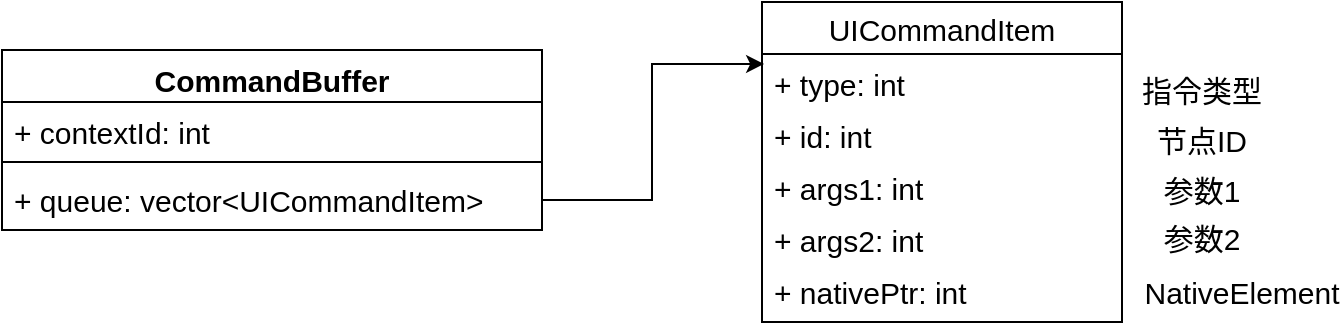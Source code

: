 <mxfile version="14.6.13" type="github">
  <diagram id="5E_1-99GvZmwBbytE_UO" name="Page-1">
    <mxGraphModel dx="2066" dy="1074" grid="1" gridSize="10" guides="1" tooltips="1" connect="1" arrows="1" fold="1" page="1" pageScale="1" pageWidth="827" pageHeight="1169" math="0" shadow="0">
      <root>
        <mxCell id="0" />
        <mxCell id="1" parent="0" />
        <mxCell id="su3lE-A8hcXfwo6Tm22n-1" value="CommandBuffer" style="swimlane;fontStyle=1;align=center;verticalAlign=top;childLayout=stackLayout;horizontal=1;startSize=26;horizontalStack=0;resizeParent=1;resizeParentMax=0;resizeLast=0;collapsible=1;marginBottom=0;fontSize=15;" vertex="1" parent="1">
          <mxGeometry x="120" y="150" width="270" height="90" as="geometry">
            <mxRectangle x="120" y="150" width="130" height="26" as="alternateBounds" />
          </mxGeometry>
        </mxCell>
        <mxCell id="su3lE-A8hcXfwo6Tm22n-2" value="+ contextId: int" style="text;strokeColor=none;fillColor=none;align=left;verticalAlign=top;spacingLeft=4;spacingRight=4;overflow=hidden;rotatable=0;points=[[0,0.5],[1,0.5]];portConstraint=eastwest;fontSize=15;" vertex="1" parent="su3lE-A8hcXfwo6Tm22n-1">
          <mxGeometry y="26" width="270" height="26" as="geometry" />
        </mxCell>
        <mxCell id="su3lE-A8hcXfwo6Tm22n-3" value="" style="line;strokeWidth=1;fillColor=none;align=left;verticalAlign=middle;spacingTop=-1;spacingLeft=3;spacingRight=3;rotatable=0;labelPosition=right;points=[];portConstraint=eastwest;fontSize=15;" vertex="1" parent="su3lE-A8hcXfwo6Tm22n-1">
          <mxGeometry y="52" width="270" height="8" as="geometry" />
        </mxCell>
        <mxCell id="su3lE-A8hcXfwo6Tm22n-10" value="+ queue: vector&lt;UICommandItem&gt;" style="text;strokeColor=none;fillColor=none;align=left;verticalAlign=top;spacingLeft=4;spacingRight=4;overflow=hidden;rotatable=0;points=[[0,0.5],[1,0.5]];portConstraint=eastwest;fontSize=15;" vertex="1" parent="su3lE-A8hcXfwo6Tm22n-1">
          <mxGeometry y="60" width="270" height="30" as="geometry" />
        </mxCell>
        <mxCell id="su3lE-A8hcXfwo6Tm22n-11" value="UICommandItem" style="swimlane;fontStyle=0;childLayout=stackLayout;horizontal=1;startSize=26;fillColor=none;horizontalStack=0;resizeParent=1;resizeParentMax=0;resizeLast=0;collapsible=1;marginBottom=0;fontSize=15;" vertex="1" parent="1">
          <mxGeometry x="500" y="126" width="180" height="160" as="geometry" />
        </mxCell>
        <mxCell id="su3lE-A8hcXfwo6Tm22n-12" value="+ type: int" style="text;strokeColor=none;fillColor=none;align=left;verticalAlign=top;spacingLeft=4;spacingRight=4;overflow=hidden;rotatable=0;points=[[0,0.5],[1,0.5]];portConstraint=eastwest;fontSize=15;" vertex="1" parent="su3lE-A8hcXfwo6Tm22n-11">
          <mxGeometry y="26" width="180" height="26" as="geometry" />
        </mxCell>
        <mxCell id="su3lE-A8hcXfwo6Tm22n-13" value="+ id: int" style="text;strokeColor=none;fillColor=none;align=left;verticalAlign=top;spacingLeft=4;spacingRight=4;overflow=hidden;rotatable=0;points=[[0,0.5],[1,0.5]];portConstraint=eastwest;fontSize=15;" vertex="1" parent="su3lE-A8hcXfwo6Tm22n-11">
          <mxGeometry y="52" width="180" height="26" as="geometry" />
        </mxCell>
        <mxCell id="su3lE-A8hcXfwo6Tm22n-14" value="+ args1: int" style="text;strokeColor=none;fillColor=none;align=left;verticalAlign=top;spacingLeft=4;spacingRight=4;overflow=hidden;rotatable=0;points=[[0,0.5],[1,0.5]];portConstraint=eastwest;fontSize=15;" vertex="1" parent="su3lE-A8hcXfwo6Tm22n-11">
          <mxGeometry y="78" width="180" height="26" as="geometry" />
        </mxCell>
        <mxCell id="su3lE-A8hcXfwo6Tm22n-15" value="+ args2: int" style="text;strokeColor=none;fillColor=none;align=left;verticalAlign=top;spacingLeft=4;spacingRight=4;overflow=hidden;rotatable=0;points=[[0,0.5],[1,0.5]];portConstraint=eastwest;fontSize=15;" vertex="1" parent="su3lE-A8hcXfwo6Tm22n-11">
          <mxGeometry y="104" width="180" height="26" as="geometry" />
        </mxCell>
        <mxCell id="su3lE-A8hcXfwo6Tm22n-16" value="+ nativePtr: int" style="text;strokeColor=none;fillColor=none;align=left;verticalAlign=top;spacingLeft=4;spacingRight=4;overflow=hidden;rotatable=0;points=[[0,0.5],[1,0.5]];portConstraint=eastwest;fontSize=15;" vertex="1" parent="su3lE-A8hcXfwo6Tm22n-11">
          <mxGeometry y="130" width="180" height="30" as="geometry" />
        </mxCell>
        <mxCell id="su3lE-A8hcXfwo6Tm22n-18" style="edgeStyle=orthogonalEdgeStyle;rounded=0;orthogonalLoop=1;jettySize=auto;html=1;entryX=0.006;entryY=0.192;entryDx=0;entryDy=0;entryPerimeter=0;fontSize=15;" edge="1" parent="1" source="su3lE-A8hcXfwo6Tm22n-10" target="su3lE-A8hcXfwo6Tm22n-12">
          <mxGeometry relative="1" as="geometry" />
        </mxCell>
        <mxCell id="su3lE-A8hcXfwo6Tm22n-19" value="指令类型" style="text;html=1;strokeColor=none;fillColor=none;align=center;verticalAlign=middle;whiteSpace=wrap;rounded=0;fontSize=15;" vertex="1" parent="1">
          <mxGeometry x="680" y="160" width="80" height="20" as="geometry" />
        </mxCell>
        <mxCell id="su3lE-A8hcXfwo6Tm22n-20" value="节点ID" style="text;html=1;strokeColor=none;fillColor=none;align=center;verticalAlign=middle;whiteSpace=wrap;rounded=0;fontSize=15;" vertex="1" parent="1">
          <mxGeometry x="680" y="185" width="80" height="20" as="geometry" />
        </mxCell>
        <mxCell id="su3lE-A8hcXfwo6Tm22n-22" value="参数1" style="text;html=1;strokeColor=none;fillColor=none;align=center;verticalAlign=middle;whiteSpace=wrap;rounded=0;fontSize=15;spacingBottom=-10;" vertex="1" parent="1">
          <mxGeometry x="680" y="205" width="80" height="20" as="geometry" />
        </mxCell>
        <mxCell id="su3lE-A8hcXfwo6Tm22n-23" value="参数2" style="text;html=1;strokeColor=none;fillColor=none;align=center;verticalAlign=middle;whiteSpace=wrap;rounded=0;fontSize=15;spacingBottom=-18;" vertex="1" parent="1">
          <mxGeometry x="680" y="225" width="80" height="20" as="geometry" />
        </mxCell>
        <mxCell id="su3lE-A8hcXfwo6Tm22n-24" value="NativeElement" style="text;html=1;strokeColor=none;fillColor=none;align=center;verticalAlign=middle;whiteSpace=wrap;rounded=0;fontSize=15;spacingBottom=-2;" vertex="1" parent="1">
          <mxGeometry x="700" y="260" width="80" height="20" as="geometry" />
        </mxCell>
      </root>
    </mxGraphModel>
  </diagram>
</mxfile>
